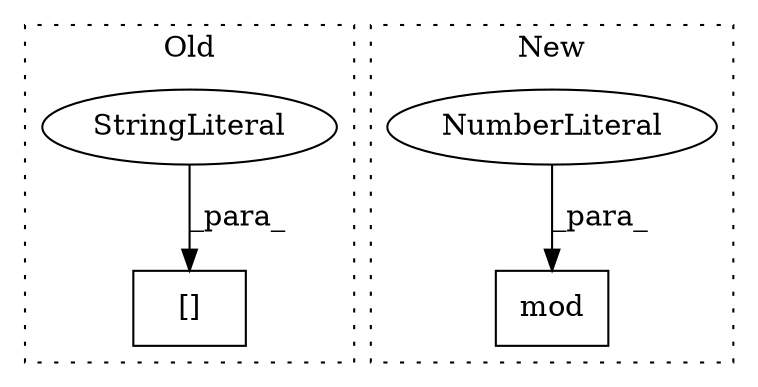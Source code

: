 digraph G {
subgraph cluster0 {
1 [label="[]" a="2" s="127447,127478" l="12,1" shape="box"];
3 [label="StringLiteral" a="45" s="127459" l="19" shape="ellipse"];
label = "Old";
style="dotted";
}
subgraph cluster1 {
2 [label="mod" a="32" s="127196,127215" l="4,1" shape="box"];
4 [label="NumberLiteral" a="34" s="127214" l="1" shape="ellipse"];
label = "New";
style="dotted";
}
3 -> 1 [label="_para_"];
4 -> 2 [label="_para_"];
}